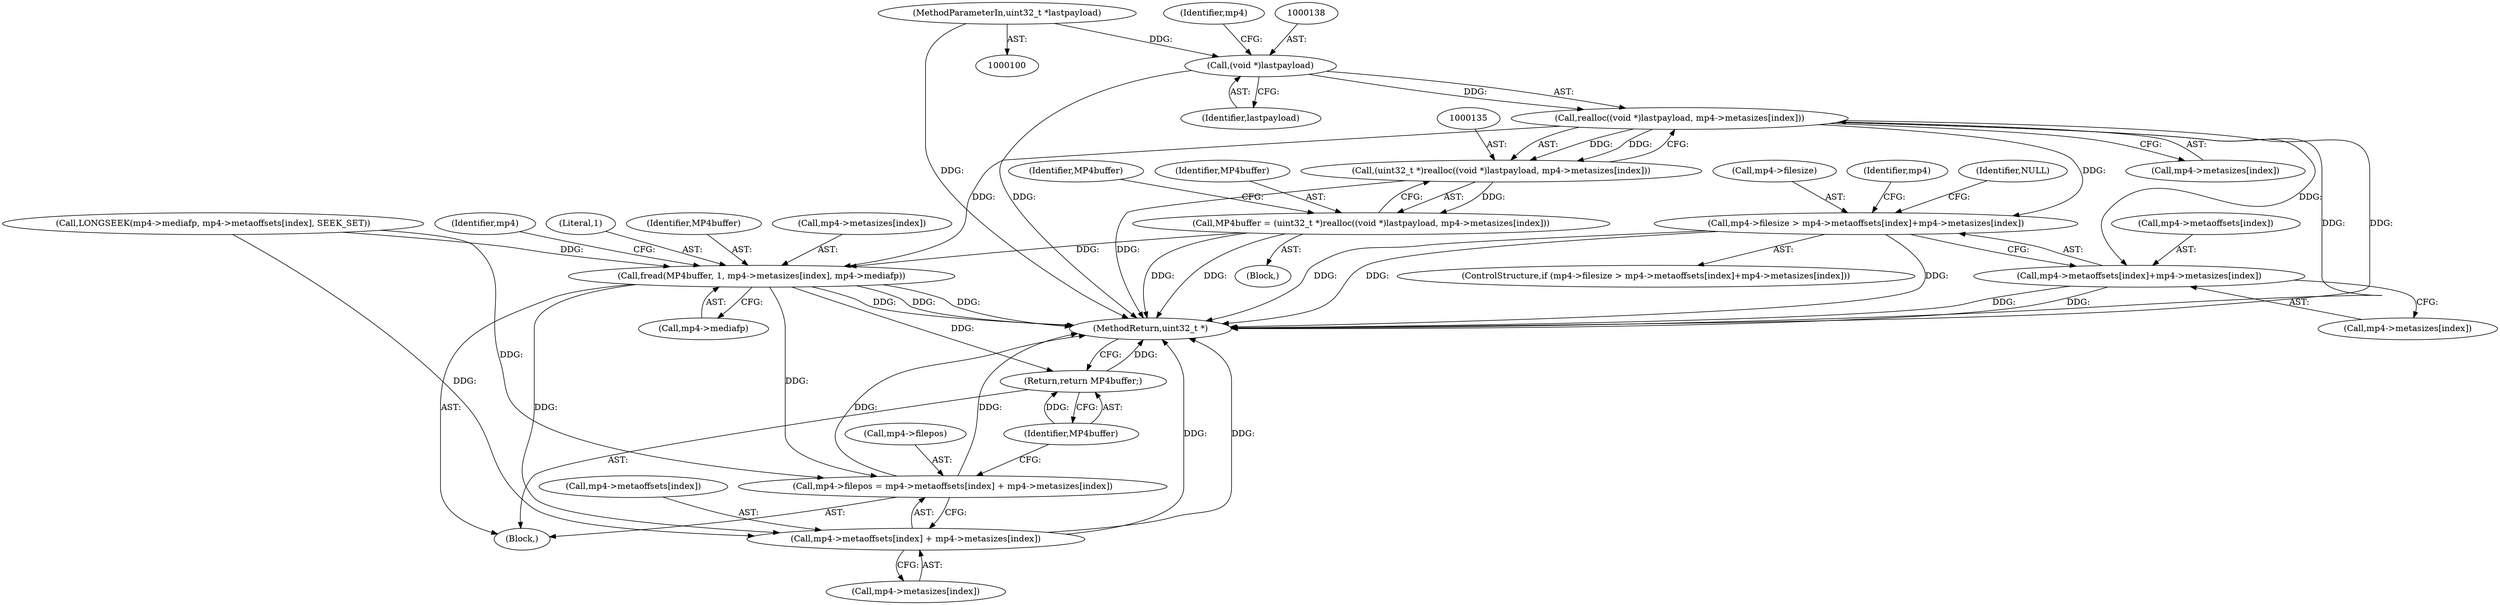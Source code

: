 digraph "0_gpmf-parser_341f12cd5b97ab419e53853ca00176457c9f1681_3@pointer" {
"1000137" [label="(Call,(void *)lastpayload)"];
"1000102" [label="(MethodParameterIn,uint32_t *lastpayload)"];
"1000136" [label="(Call,realloc((void *)lastpayload, mp4->metasizes[index]))"];
"1000134" [label="(Call,(uint32_t *)realloc((void *)lastpayload, mp4->metasizes[index]))"];
"1000132" [label="(Call,MP4buffer = (uint32_t *)realloc((void *)lastpayload, mp4->metasizes[index]))"];
"1000175" [label="(Call,fread(MP4buffer, 1, mp4->metasizes[index], mp4->mediafp))"];
"1000186" [label="(Call,mp4->filepos = mp4->metaoffsets[index] + mp4->metasizes[index])"];
"1000190" [label="(Call,mp4->metaoffsets[index] + mp4->metasizes[index])"];
"1000201" [label="(Return,return MP4buffer;)"];
"1000149" [label="(Call,mp4->filesize > mp4->metaoffsets[index]+mp4->metasizes[index])"];
"1000153" [label="(Call,mp4->metaoffsets[index]+mp4->metasizes[index])"];
"1000139" [label="(Identifier,lastpayload)"];
"1000188" [label="(Identifier,mp4)"];
"1000175" [label="(Call,fread(MP4buffer, 1, mp4->metasizes[index], mp4->mediafp))"];
"1000196" [label="(Call,mp4->metasizes[index])"];
"1000186" [label="(Call,mp4->filepos = mp4->metaoffsets[index] + mp4->metasizes[index])"];
"1000191" [label="(Call,mp4->metaoffsets[index])"];
"1000177" [label="(Literal,1)"];
"1000137" [label="(Call,(void *)lastpayload)"];
"1000167" [label="(Identifier,mp4)"];
"1000205" [label="(MethodReturn,uint32_t *)"];
"1000204" [label="(Identifier,NULL)"];
"1000140" [label="(Call,mp4->metasizes[index])"];
"1000165" [label="(Call,LONGSEEK(mp4->mediafp, mp4->metaoffsets[index], SEEK_SET))"];
"1000190" [label="(Call,mp4->metaoffsets[index] + mp4->metasizes[index])"];
"1000142" [label="(Identifier,mp4)"];
"1000164" [label="(Block,)"];
"1000136" [label="(Call,realloc((void *)lastpayload, mp4->metasizes[index]))"];
"1000148" [label="(ControlStructure,if (mp4->filesize > mp4->metaoffsets[index]+mp4->metasizes[index]))"];
"1000146" [label="(Identifier,MP4buffer)"];
"1000183" [label="(Call,mp4->mediafp)"];
"1000153" [label="(Call,mp4->metaoffsets[index]+mp4->metasizes[index])"];
"1000133" [label="(Identifier,MP4buffer)"];
"1000178" [label="(Call,mp4->metasizes[index])"];
"1000131" [label="(Block,)"];
"1000159" [label="(Call,mp4->metasizes[index])"];
"1000187" [label="(Call,mp4->filepos)"];
"1000102" [label="(MethodParameterIn,uint32_t *lastpayload)"];
"1000202" [label="(Identifier,MP4buffer)"];
"1000149" [label="(Call,mp4->filesize > mp4->metaoffsets[index]+mp4->metasizes[index])"];
"1000201" [label="(Return,return MP4buffer;)"];
"1000154" [label="(Call,mp4->metaoffsets[index])"];
"1000176" [label="(Identifier,MP4buffer)"];
"1000134" [label="(Call,(uint32_t *)realloc((void *)lastpayload, mp4->metasizes[index]))"];
"1000132" [label="(Call,MP4buffer = (uint32_t *)realloc((void *)lastpayload, mp4->metasizes[index]))"];
"1000150" [label="(Call,mp4->filesize)"];
"1000137" -> "1000136"  [label="AST: "];
"1000137" -> "1000139"  [label="CFG: "];
"1000138" -> "1000137"  [label="AST: "];
"1000139" -> "1000137"  [label="AST: "];
"1000142" -> "1000137"  [label="CFG: "];
"1000137" -> "1000205"  [label="DDG: "];
"1000137" -> "1000136"  [label="DDG: "];
"1000102" -> "1000137"  [label="DDG: "];
"1000102" -> "1000100"  [label="AST: "];
"1000102" -> "1000205"  [label="DDG: "];
"1000136" -> "1000134"  [label="AST: "];
"1000136" -> "1000140"  [label="CFG: "];
"1000140" -> "1000136"  [label="AST: "];
"1000134" -> "1000136"  [label="CFG: "];
"1000136" -> "1000205"  [label="DDG: "];
"1000136" -> "1000205"  [label="DDG: "];
"1000136" -> "1000134"  [label="DDG: "];
"1000136" -> "1000134"  [label="DDG: "];
"1000136" -> "1000149"  [label="DDG: "];
"1000136" -> "1000153"  [label="DDG: "];
"1000136" -> "1000175"  [label="DDG: "];
"1000134" -> "1000132"  [label="AST: "];
"1000135" -> "1000134"  [label="AST: "];
"1000132" -> "1000134"  [label="CFG: "];
"1000134" -> "1000205"  [label="DDG: "];
"1000134" -> "1000132"  [label="DDG: "];
"1000132" -> "1000131"  [label="AST: "];
"1000133" -> "1000132"  [label="AST: "];
"1000146" -> "1000132"  [label="CFG: "];
"1000132" -> "1000205"  [label="DDG: "];
"1000132" -> "1000205"  [label="DDG: "];
"1000132" -> "1000175"  [label="DDG: "];
"1000175" -> "1000164"  [label="AST: "];
"1000175" -> "1000183"  [label="CFG: "];
"1000176" -> "1000175"  [label="AST: "];
"1000177" -> "1000175"  [label="AST: "];
"1000178" -> "1000175"  [label="AST: "];
"1000183" -> "1000175"  [label="AST: "];
"1000188" -> "1000175"  [label="CFG: "];
"1000175" -> "1000205"  [label="DDG: "];
"1000175" -> "1000205"  [label="DDG: "];
"1000175" -> "1000205"  [label="DDG: "];
"1000165" -> "1000175"  [label="DDG: "];
"1000175" -> "1000186"  [label="DDG: "];
"1000175" -> "1000190"  [label="DDG: "];
"1000175" -> "1000201"  [label="DDG: "];
"1000186" -> "1000164"  [label="AST: "];
"1000186" -> "1000190"  [label="CFG: "];
"1000187" -> "1000186"  [label="AST: "];
"1000190" -> "1000186"  [label="AST: "];
"1000202" -> "1000186"  [label="CFG: "];
"1000186" -> "1000205"  [label="DDG: "];
"1000186" -> "1000205"  [label="DDG: "];
"1000165" -> "1000186"  [label="DDG: "];
"1000190" -> "1000196"  [label="CFG: "];
"1000191" -> "1000190"  [label="AST: "];
"1000196" -> "1000190"  [label="AST: "];
"1000190" -> "1000205"  [label="DDG: "];
"1000190" -> "1000205"  [label="DDG: "];
"1000165" -> "1000190"  [label="DDG: "];
"1000201" -> "1000164"  [label="AST: "];
"1000201" -> "1000202"  [label="CFG: "];
"1000202" -> "1000201"  [label="AST: "];
"1000205" -> "1000201"  [label="CFG: "];
"1000201" -> "1000205"  [label="DDG: "];
"1000202" -> "1000201"  [label="DDG: "];
"1000149" -> "1000148"  [label="AST: "];
"1000149" -> "1000153"  [label="CFG: "];
"1000150" -> "1000149"  [label="AST: "];
"1000153" -> "1000149"  [label="AST: "];
"1000167" -> "1000149"  [label="CFG: "];
"1000204" -> "1000149"  [label="CFG: "];
"1000149" -> "1000205"  [label="DDG: "];
"1000149" -> "1000205"  [label="DDG: "];
"1000149" -> "1000205"  [label="DDG: "];
"1000153" -> "1000159"  [label="CFG: "];
"1000154" -> "1000153"  [label="AST: "];
"1000159" -> "1000153"  [label="AST: "];
"1000153" -> "1000205"  [label="DDG: "];
"1000153" -> "1000205"  [label="DDG: "];
}
